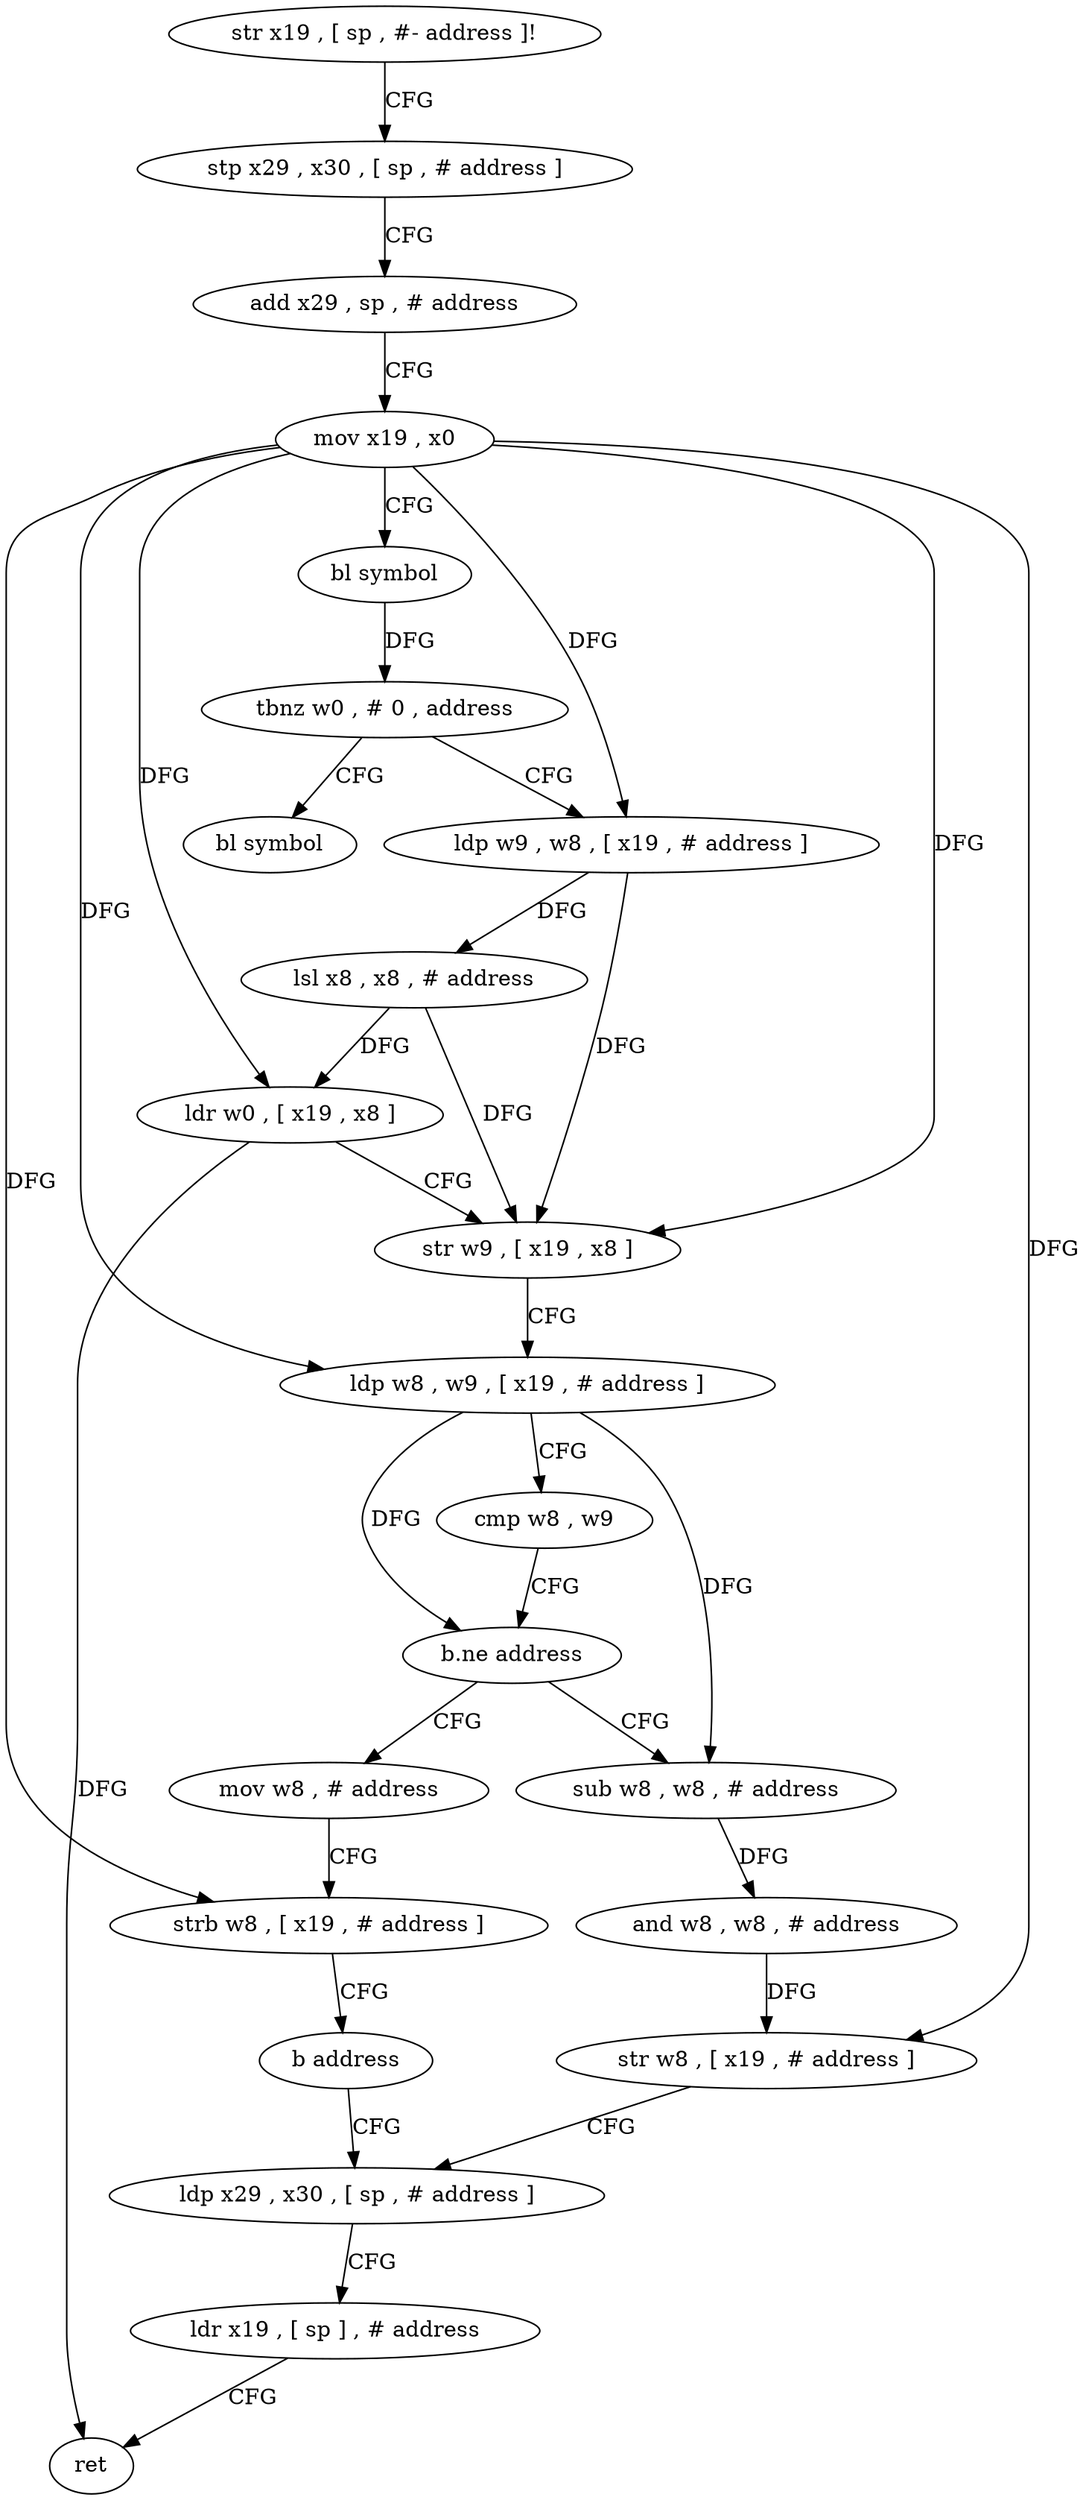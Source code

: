 digraph "func" {
"4223188" [label = "str x19 , [ sp , #- address ]!" ]
"4223192" [label = "stp x29 , x30 , [ sp , # address ]" ]
"4223196" [label = "add x29 , sp , # address" ]
"4223200" [label = "mov x19 , x0" ]
"4223204" [label = "bl symbol" ]
"4223208" [label = "tbnz w0 , # 0 , address" ]
"4223276" [label = "bl symbol" ]
"4223212" [label = "ldp w9 , w8 , [ x19 , # address ]" ]
"4223216" [label = "lsl x8 , x8 , # address" ]
"4223220" [label = "ldr w0 , [ x19 , x8 ]" ]
"4223224" [label = "str w9 , [ x19 , x8 ]" ]
"4223228" [label = "ldp w8 , w9 , [ x19 , # address ]" ]
"4223232" [label = "cmp w8 , w9" ]
"4223236" [label = "b.ne address" ]
"4223252" [label = "sub w8 , w8 , # address" ]
"4223240" [label = "mov w8 , # address" ]
"4223256" [label = "and w8 , w8 , # address" ]
"4223260" [label = "str w8 , [ x19 , # address ]" ]
"4223264" [label = "ldp x29 , x30 , [ sp , # address ]" ]
"4223244" [label = "strb w8 , [ x19 , # address ]" ]
"4223248" [label = "b address" ]
"4223268" [label = "ldr x19 , [ sp ] , # address" ]
"4223272" [label = "ret" ]
"4223188" -> "4223192" [ label = "CFG" ]
"4223192" -> "4223196" [ label = "CFG" ]
"4223196" -> "4223200" [ label = "CFG" ]
"4223200" -> "4223204" [ label = "CFG" ]
"4223200" -> "4223212" [ label = "DFG" ]
"4223200" -> "4223220" [ label = "DFG" ]
"4223200" -> "4223224" [ label = "DFG" ]
"4223200" -> "4223228" [ label = "DFG" ]
"4223200" -> "4223260" [ label = "DFG" ]
"4223200" -> "4223244" [ label = "DFG" ]
"4223204" -> "4223208" [ label = "DFG" ]
"4223208" -> "4223276" [ label = "CFG" ]
"4223208" -> "4223212" [ label = "CFG" ]
"4223212" -> "4223216" [ label = "DFG" ]
"4223212" -> "4223224" [ label = "DFG" ]
"4223216" -> "4223220" [ label = "DFG" ]
"4223216" -> "4223224" [ label = "DFG" ]
"4223220" -> "4223224" [ label = "CFG" ]
"4223220" -> "4223272" [ label = "DFG" ]
"4223224" -> "4223228" [ label = "CFG" ]
"4223228" -> "4223232" [ label = "CFG" ]
"4223228" -> "4223236" [ label = "DFG" ]
"4223228" -> "4223252" [ label = "DFG" ]
"4223232" -> "4223236" [ label = "CFG" ]
"4223236" -> "4223252" [ label = "CFG" ]
"4223236" -> "4223240" [ label = "CFG" ]
"4223252" -> "4223256" [ label = "DFG" ]
"4223240" -> "4223244" [ label = "CFG" ]
"4223256" -> "4223260" [ label = "DFG" ]
"4223260" -> "4223264" [ label = "CFG" ]
"4223264" -> "4223268" [ label = "CFG" ]
"4223244" -> "4223248" [ label = "CFG" ]
"4223248" -> "4223264" [ label = "CFG" ]
"4223268" -> "4223272" [ label = "CFG" ]
}
